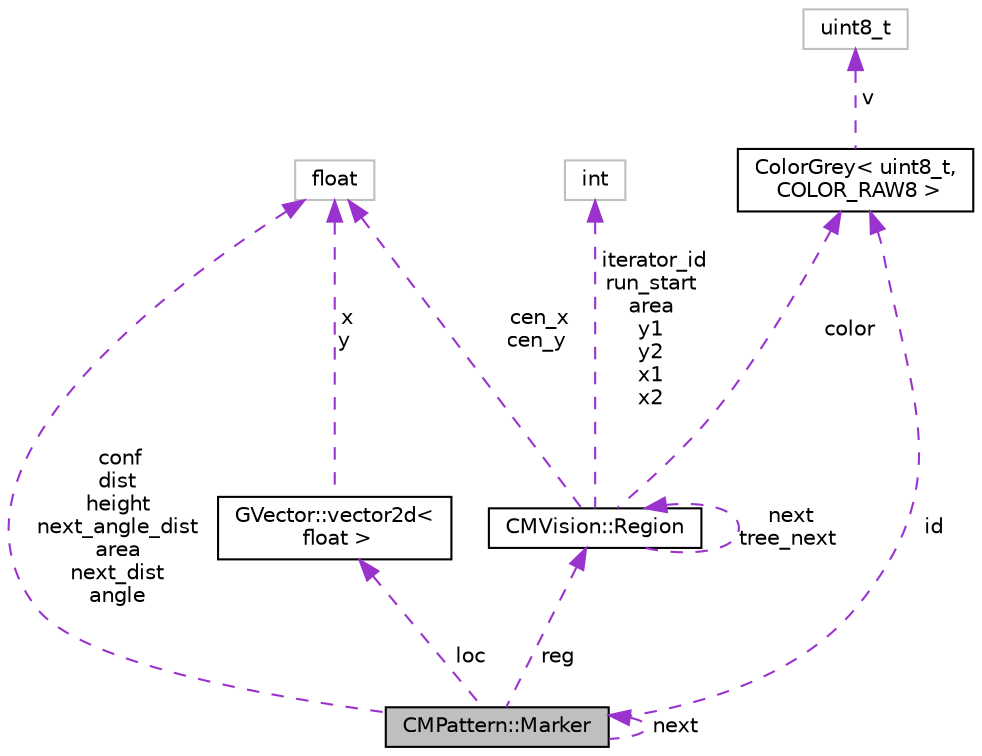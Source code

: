 digraph "CMPattern::Marker"
{
 // INTERACTIVE_SVG=YES
  edge [fontname="Helvetica",fontsize="10",labelfontname="Helvetica",labelfontsize="10"];
  node [fontname="Helvetica",fontsize="10",shape=record];
  Node1 [label="CMPattern::Marker",height=0.2,width=0.4,color="black", fillcolor="grey75", style="filled", fontcolor="black"];
  Node1 -> Node1 [dir="back",color="darkorchid3",fontsize="10",style="dashed",label=" next" ,fontname="Helvetica"];
  Node2 -> Node1 [dir="back",color="darkorchid3",fontsize="10",style="dashed",label=" conf\ndist\nheight\nnext_angle_dist\narea\nnext_dist\nangle" ,fontname="Helvetica"];
  Node2 [label="float",height=0.2,width=0.4,color="grey75", fillcolor="white", style="filled"];
  Node3 -> Node1 [dir="back",color="darkorchid3",fontsize="10",style="dashed",label=" reg" ,fontname="Helvetica"];
  Node3 [label="CMVision::Region",height=0.2,width=0.4,color="black", fillcolor="white", style="filled",URL="$da/deb/class_c_m_vision_1_1_region.html"];
  Node2 -> Node3 [dir="back",color="darkorchid3",fontsize="10",style="dashed",label=" cen_x\ncen_y" ,fontname="Helvetica"];
  Node3 -> Node3 [dir="back",color="darkorchid3",fontsize="10",style="dashed",label=" next\ntree_next" ,fontname="Helvetica"];
  Node4 -> Node3 [dir="back",color="darkorchid3",fontsize="10",style="dashed",label=" iterator_id\nrun_start\narea\ny1\ny2\nx1\nx2" ,fontname="Helvetica"];
  Node4 [label="int",height=0.2,width=0.4,color="grey75", fillcolor="white", style="filled"];
  Node5 -> Node3 [dir="back",color="darkorchid3",fontsize="10",style="dashed",label=" color" ,fontname="Helvetica"];
  Node5 [label="ColorGrey\< uint8_t,\l COLOR_RAW8 \>",height=0.2,width=0.4,color="black", fillcolor="white", style="filled",URL="$db/d8f/class_color_grey.html"];
  Node6 -> Node5 [dir="back",color="darkorchid3",fontsize="10",style="dashed",label=" v" ,fontname="Helvetica"];
  Node6 [label="uint8_t",height=0.2,width=0.4,color="grey75", fillcolor="white", style="filled"];
  Node7 -> Node1 [dir="back",color="darkorchid3",fontsize="10",style="dashed",label=" loc" ,fontname="Helvetica"];
  Node7 [label="GVector::vector2d\<\l float \>",height=0.2,width=0.4,color="black", fillcolor="white", style="filled",URL="$d8/d10/class_g_vector_1_1vector2d.html"];
  Node2 -> Node7 [dir="back",color="darkorchid3",fontsize="10",style="dashed",label=" x\ny" ,fontname="Helvetica"];
  Node5 -> Node1 [dir="back",color="darkorchid3",fontsize="10",style="dashed",label=" id" ,fontname="Helvetica"];
}

